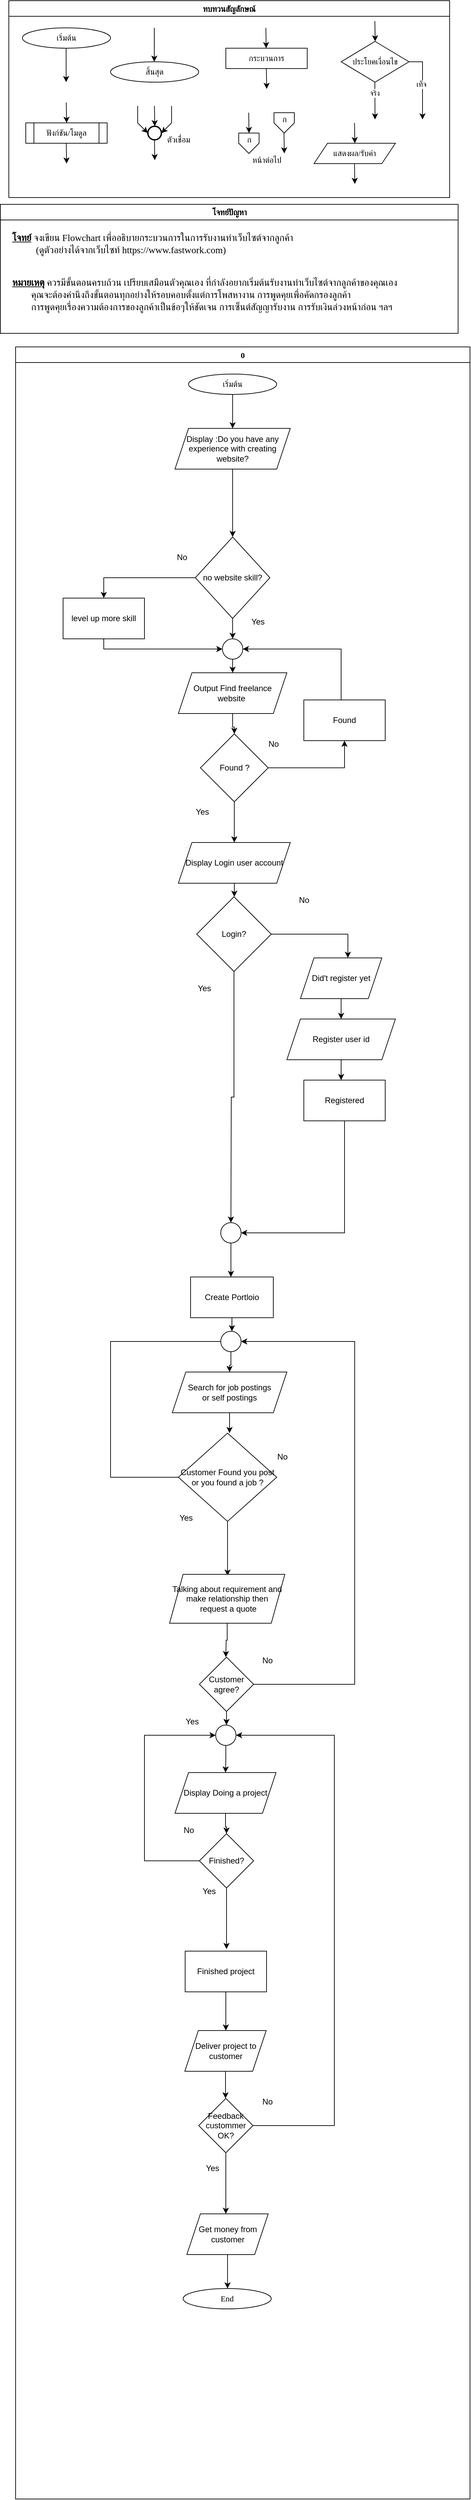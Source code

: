 <mxfile version="24.9.3">
  <diagram id="C5RBs43oDa-KdzZeNtuy" name="Page-1">
    <mxGraphModel dx="1620" dy="434" grid="1" gridSize="10" guides="1" tooltips="1" connect="1" arrows="1" fold="1" page="1" pageScale="1" pageWidth="827" pageHeight="1169" math="0" shadow="0">
      <root>
        <mxCell id="WIyWlLk6GJQsqaUBKTNV-0" />
        <mxCell id="WIyWlLk6GJQsqaUBKTNV-1" parent="WIyWlLk6GJQsqaUBKTNV-0" />
        <mxCell id="M7CGMbNuYNeq0SnUNNgH-6" value="ทบทวนสัญลักษณ์" style="swimlane;fontFamily=Sarabun;fontSource=https%3A%2F%2Ffonts.googleapis.com%2Fcss%3Ffamily%3DSarabun;" parent="WIyWlLk6GJQsqaUBKTNV-1" vertex="1">
          <mxGeometry x="-720" y="20" width="650" height="290" as="geometry" />
        </mxCell>
        <mxCell id="M7CGMbNuYNeq0SnUNNgH-2" value="&lt;font data-font-src=&quot;https://fonts.googleapis.com/css?family=Sarabun&quot; face=&quot;Sarabun&quot;&gt;เริ่มต้น&lt;/font&gt;" style="ellipse;whiteSpace=wrap;html=1;" parent="M7CGMbNuYNeq0SnUNNgH-6" vertex="1">
          <mxGeometry x="20" y="40" width="130" height="30" as="geometry" />
        </mxCell>
        <mxCell id="M7CGMbNuYNeq0SnUNNgH-5" value="" style="endArrow=classic;html=1;rounded=0;" parent="M7CGMbNuYNeq0SnUNNgH-6" edge="1">
          <mxGeometry width="50" height="50" relative="1" as="geometry">
            <mxPoint x="84.5" y="70" as="sourcePoint" />
            <mxPoint x="84.5" y="120" as="targetPoint" />
          </mxGeometry>
        </mxCell>
        <mxCell id="M7CGMbNuYNeq0SnUNNgH-3" value="&lt;font face=&quot;Sarabun&quot;&gt;สิ้นสุด&lt;/font&gt;" style="ellipse;whiteSpace=wrap;html=1;" parent="M7CGMbNuYNeq0SnUNNgH-6" vertex="1">
          <mxGeometry x="150" y="90" width="130" height="30" as="geometry" />
        </mxCell>
        <mxCell id="M7CGMbNuYNeq0SnUNNgH-4" value="" style="endArrow=classic;html=1;rounded=0;" parent="M7CGMbNuYNeq0SnUNNgH-6" edge="1">
          <mxGeometry width="50" height="50" relative="1" as="geometry">
            <mxPoint x="214.5" y="40" as="sourcePoint" />
            <mxPoint x="214.5" y="90" as="targetPoint" />
          </mxGeometry>
        </mxCell>
        <mxCell id="mvioNwK95yMqdUQ73LqQ-0" value="กระบวนการ" style="rounded=0;whiteSpace=wrap;html=1;fontFamily=Sarabun;fontSource=https%3A%2F%2Ffonts.googleapis.com%2Fcss%3Ffamily%3DSarabun;" parent="M7CGMbNuYNeq0SnUNNgH-6" vertex="1">
          <mxGeometry x="320" y="70" width="120" height="30" as="geometry" />
        </mxCell>
        <mxCell id="mvioNwK95yMqdUQ73LqQ-1" value="" style="endArrow=classic;html=1;rounded=0;" parent="M7CGMbNuYNeq0SnUNNgH-6" edge="1">
          <mxGeometry width="50" height="50" relative="1" as="geometry">
            <mxPoint x="379" y="40" as="sourcePoint" />
            <mxPoint x="379.5" y="70" as="targetPoint" />
          </mxGeometry>
        </mxCell>
        <mxCell id="mvioNwK95yMqdUQ73LqQ-2" value="" style="endArrow=classic;html=1;rounded=0;" parent="M7CGMbNuYNeq0SnUNNgH-6" edge="1">
          <mxGeometry width="50" height="50" relative="1" as="geometry">
            <mxPoint x="379.75" y="100" as="sourcePoint" />
            <mxPoint x="380.25" y="130" as="targetPoint" />
          </mxGeometry>
        </mxCell>
        <mxCell id="mvioNwK95yMqdUQ73LqQ-3" value="ประโยคเงื่อนไข" style="rhombus;whiteSpace=wrap;html=1;fontFamily=Sarabun;fontSource=https%3A%2F%2Ffonts.googleapis.com%2Fcss%3Ffamily%3DSarabun;" parent="M7CGMbNuYNeq0SnUNNgH-6" vertex="1">
          <mxGeometry x="490" y="60" width="100" height="60" as="geometry" />
        </mxCell>
        <mxCell id="mvioNwK95yMqdUQ73LqQ-4" value="" style="endArrow=classic;html=1;rounded=0;" parent="M7CGMbNuYNeq0SnUNNgH-6" edge="1">
          <mxGeometry width="50" height="50" relative="1" as="geometry">
            <mxPoint x="539.71" y="30" as="sourcePoint" />
            <mxPoint x="540.21" y="60" as="targetPoint" />
          </mxGeometry>
        </mxCell>
        <mxCell id="mvioNwK95yMqdUQ73LqQ-5" value="" style="endArrow=classic;html=1;rounded=0;" parent="M7CGMbNuYNeq0SnUNNgH-6" edge="1">
          <mxGeometry width="50" height="50" relative="1" as="geometry">
            <mxPoint x="539.71" y="120" as="sourcePoint" />
            <mxPoint x="540" y="175" as="targetPoint" />
          </mxGeometry>
        </mxCell>
        <mxCell id="mvioNwK95yMqdUQ73LqQ-7" value="จริง" style="edgeLabel;html=1;align=center;verticalAlign=middle;resizable=0;points=[];fontFamily=Sarabun;fontSource=https%3A%2F%2Ffonts.googleapis.com%2Fcss%3Ffamily%3DSarabun;" parent="mvioNwK95yMqdUQ73LqQ-5" vertex="1" connectable="0">
          <mxGeometry x="-0.414" y="-1" relative="1" as="geometry">
            <mxPoint as="offset" />
          </mxGeometry>
        </mxCell>
        <mxCell id="mvioNwK95yMqdUQ73LqQ-6" value="" style="endArrow=classic;html=1;rounded=0;exitX=1;exitY=0.5;exitDx=0;exitDy=0;" parent="M7CGMbNuYNeq0SnUNNgH-6" source="mvioNwK95yMqdUQ73LqQ-3" edge="1">
          <mxGeometry width="50" height="50" relative="1" as="geometry">
            <mxPoint x="620" y="95" as="sourcePoint" />
            <mxPoint x="610" y="175" as="targetPoint" />
            <Array as="points">
              <mxPoint x="610" y="90" />
            </Array>
          </mxGeometry>
        </mxCell>
        <mxCell id="mvioNwK95yMqdUQ73LqQ-8" value="&lt;font data-font-src=&quot;https://fonts.googleapis.com/css?family=Sarabun&quot; face=&quot;Sarabun&quot;&gt;เท็จ&lt;/font&gt;" style="edgeLabel;html=1;align=center;verticalAlign=middle;resizable=0;points=[];" parent="mvioNwK95yMqdUQ73LqQ-6" vertex="1" connectable="0">
          <mxGeometry x="-0.002" y="-2" relative="1" as="geometry">
            <mxPoint as="offset" />
          </mxGeometry>
        </mxCell>
        <mxCell id="mvioNwK95yMqdUQ73LqQ-9" value="&lt;font data-font-src=&quot;https://fonts.googleapis.com/css?family=Sarabun&quot; face=&quot;Sarabun&quot;&gt;ฟังก์ชัน/โมดูล&lt;/font&gt;" style="shape=process;whiteSpace=wrap;html=1;backgroundOutline=1;" parent="M7CGMbNuYNeq0SnUNNgH-6" vertex="1">
          <mxGeometry x="25" y="180" width="120" height="30" as="geometry" />
        </mxCell>
        <mxCell id="mvioNwK95yMqdUQ73LqQ-11" value="" style="endArrow=classic;html=1;rounded=0;" parent="M7CGMbNuYNeq0SnUNNgH-6" edge="1">
          <mxGeometry width="50" height="50" relative="1" as="geometry">
            <mxPoint x="84.71" y="150" as="sourcePoint" />
            <mxPoint x="85.21" y="180" as="targetPoint" />
          </mxGeometry>
        </mxCell>
        <mxCell id="mvioNwK95yMqdUQ73LqQ-12" value="" style="endArrow=classic;html=1;rounded=0;" parent="M7CGMbNuYNeq0SnUNNgH-6" edge="1">
          <mxGeometry width="50" height="50" relative="1" as="geometry">
            <mxPoint x="84.71" y="210" as="sourcePoint" />
            <mxPoint x="85.21" y="240" as="targetPoint" />
          </mxGeometry>
        </mxCell>
        <mxCell id="mvioNwK95yMqdUQ73LqQ-13" value="" style="strokeWidth=2;html=1;shape=mxgraph.flowchart.start_2;whiteSpace=wrap;" parent="M7CGMbNuYNeq0SnUNNgH-6" vertex="1">
          <mxGeometry x="205" y="185" width="20" height="20" as="geometry" />
        </mxCell>
        <mxCell id="mvioNwK95yMqdUQ73LqQ-16" value="" style="endArrow=classic;html=1;rounded=0;" parent="M7CGMbNuYNeq0SnUNNgH-6" edge="1">
          <mxGeometry width="50" height="50" relative="1" as="geometry">
            <mxPoint x="214.71" y="155" as="sourcePoint" />
            <mxPoint x="215.21" y="185" as="targetPoint" />
          </mxGeometry>
        </mxCell>
        <mxCell id="mvioNwK95yMqdUQ73LqQ-17" value="" style="endArrow=classic;html=1;rounded=0;entryX=0;entryY=0.5;entryDx=0;entryDy=0;entryPerimeter=0;" parent="M7CGMbNuYNeq0SnUNNgH-6" target="mvioNwK95yMqdUQ73LqQ-13" edge="1">
          <mxGeometry width="50" height="50" relative="1" as="geometry">
            <mxPoint x="190.0" y="155" as="sourcePoint" />
            <mxPoint x="190.5" y="185" as="targetPoint" />
            <Array as="points">
              <mxPoint x="190" y="180" />
            </Array>
          </mxGeometry>
        </mxCell>
        <mxCell id="mvioNwK95yMqdUQ73LqQ-18" value="" style="endArrow=classic;html=1;rounded=0;entryX=1;entryY=0.5;entryDx=0;entryDy=0;entryPerimeter=0;" parent="M7CGMbNuYNeq0SnUNNgH-6" target="mvioNwK95yMqdUQ73LqQ-13" edge="1">
          <mxGeometry width="50" height="50" relative="1" as="geometry">
            <mxPoint x="240.0" y="155" as="sourcePoint" />
            <mxPoint x="240.5" y="185" as="targetPoint" />
            <Array as="points">
              <mxPoint x="240" y="180" />
            </Array>
          </mxGeometry>
        </mxCell>
        <mxCell id="mvioNwK95yMqdUQ73LqQ-19" value="" style="endArrow=classic;html=1;rounded=0;" parent="M7CGMbNuYNeq0SnUNNgH-6" edge="1">
          <mxGeometry width="50" height="50" relative="1" as="geometry">
            <mxPoint x="214.71" y="205" as="sourcePoint" />
            <mxPoint x="215.21" y="235" as="targetPoint" />
          </mxGeometry>
        </mxCell>
        <mxCell id="mvioNwK95yMqdUQ73LqQ-20" value="&lt;font data-font-src=&quot;https://fonts.googleapis.com/css?family=Sarabun&quot; face=&quot;Sarabun&quot;&gt;ตัวเชื่อม&lt;/font&gt;" style="text;html=1;align=center;verticalAlign=middle;resizable=0;points=[];autosize=1;strokeColor=none;fillColor=none;" parent="M7CGMbNuYNeq0SnUNNgH-6" vertex="1">
          <mxGeometry x="220" y="190" width="60" height="30" as="geometry" />
        </mxCell>
        <mxCell id="mvioNwK95yMqdUQ73LqQ-25" value="" style="endArrow=classic;html=1;rounded=0;" parent="M7CGMbNuYNeq0SnUNNgH-6" edge="1">
          <mxGeometry width="50" height="50" relative="1" as="geometry">
            <mxPoint x="353.71" y="165" as="sourcePoint" />
            <mxPoint x="354.21" y="195" as="targetPoint" />
          </mxGeometry>
        </mxCell>
        <mxCell id="mvioNwK95yMqdUQ73LqQ-21" value="" style="verticalLabelPosition=bottom;verticalAlign=top;html=1;shape=offPageConnector;rounded=0;size=0.5;" parent="M7CGMbNuYNeq0SnUNNgH-6" vertex="1">
          <mxGeometry x="339" y="195" width="30" height="30" as="geometry" />
        </mxCell>
        <mxCell id="mvioNwK95yMqdUQ73LqQ-26" value="" style="endArrow=classic;html=1;rounded=0;" parent="M7CGMbNuYNeq0SnUNNgH-6" edge="1">
          <mxGeometry width="50" height="50" relative="1" as="geometry">
            <mxPoint x="405.71" y="195" as="sourcePoint" />
            <mxPoint x="406.21" y="225" as="targetPoint" />
          </mxGeometry>
        </mxCell>
        <mxCell id="mvioNwK95yMqdUQ73LqQ-27" value="" style="verticalLabelPosition=bottom;verticalAlign=top;html=1;shape=offPageConnector;rounded=0;size=0.5;" parent="M7CGMbNuYNeq0SnUNNgH-6" vertex="1">
          <mxGeometry x="391" y="165" width="30" height="30" as="geometry" />
        </mxCell>
        <mxCell id="mvioNwK95yMqdUQ73LqQ-28" value="หน้าต่อไป" style="text;html=1;align=center;verticalAlign=middle;resizable=0;points=[];autosize=1;strokeColor=none;fillColor=none;fontFamily=Sarabun;fontSource=https%3A%2F%2Ffonts.googleapis.com%2Fcss%3Ffamily%3DSarabun;" parent="M7CGMbNuYNeq0SnUNNgH-6" vertex="1">
          <mxGeometry x="345" y="220" width="70" height="30" as="geometry" />
        </mxCell>
        <mxCell id="mvioNwK95yMqdUQ73LqQ-29" value="ก" style="text;html=1;align=center;verticalAlign=middle;resizable=0;points=[];autosize=1;strokeColor=none;fillColor=none;fontFamily=Sarabun;fontSource=https%3A%2F%2Ffonts.googleapis.com%2Fcss%3Ffamily%3DSarabun;" parent="M7CGMbNuYNeq0SnUNNgH-6" vertex="1">
          <mxGeometry x="339" y="190" width="30" height="30" as="geometry" />
        </mxCell>
        <mxCell id="mvioNwK95yMqdUQ73LqQ-30" value="ก" style="text;html=1;align=center;verticalAlign=middle;resizable=0;points=[];autosize=1;strokeColor=none;fillColor=none;fontFamily=Sarabun;fontSource=https%3A%2F%2Ffonts.googleapis.com%2Fcss%3Ffamily%3DSarabun;" parent="M7CGMbNuYNeq0SnUNNgH-6" vertex="1">
          <mxGeometry x="391" y="160" width="30" height="30" as="geometry" />
        </mxCell>
        <mxCell id="mvioNwK95yMqdUQ73LqQ-32" value="แสดงผล/รับค่า" style="shape=parallelogram;perimeter=parallelogramPerimeter;whiteSpace=wrap;html=1;fixedSize=1;fontFamily=Sarabun;fontSource=https%3A%2F%2Ffonts.googleapis.com%2Fcss%3Ffamily%3DSarabun;" parent="M7CGMbNuYNeq0SnUNNgH-6" vertex="1">
          <mxGeometry x="450" y="210" width="120" height="30" as="geometry" />
        </mxCell>
        <mxCell id="mvioNwK95yMqdUQ73LqQ-33" value="" style="endArrow=classic;html=1;rounded=0;" parent="M7CGMbNuYNeq0SnUNNgH-6" edge="1">
          <mxGeometry width="50" height="50" relative="1" as="geometry">
            <mxPoint x="509.71" y="180" as="sourcePoint" />
            <mxPoint x="510.21" y="210" as="targetPoint" />
          </mxGeometry>
        </mxCell>
        <mxCell id="mvioNwK95yMqdUQ73LqQ-34" value="" style="endArrow=classic;html=1;rounded=0;" parent="M7CGMbNuYNeq0SnUNNgH-6" edge="1">
          <mxGeometry width="50" height="50" relative="1" as="geometry">
            <mxPoint x="509.71" y="240" as="sourcePoint" />
            <mxPoint x="510.21" y="270" as="targetPoint" />
          </mxGeometry>
        </mxCell>
        <mxCell id="mvioNwK95yMqdUQ73LqQ-36" value="0" style="swimlane;fontFamily=Sarabun;fontSource=https%3A%2F%2Ffonts.googleapis.com%2Fcss%3Ffamily%3DSarabun;" parent="WIyWlLk6GJQsqaUBKTNV-1" vertex="1">
          <mxGeometry x="-710" y="530" width="670" height="3170" as="geometry" />
        </mxCell>
        <mxCell id="Cskvv05UKJXytNvQBSDF-0" style="edgeStyle=orthogonalEdgeStyle;rounded=0;orthogonalLoop=1;jettySize=auto;html=1;" edge="1" parent="mvioNwK95yMqdUQ73LqQ-36" source="mvioNwK95yMqdUQ73LqQ-35">
          <mxGeometry relative="1" as="geometry">
            <mxPoint x="320" y="120" as="targetPoint" />
          </mxGeometry>
        </mxCell>
        <mxCell id="mvioNwK95yMqdUQ73LqQ-35" value="&lt;font data-font-src=&quot;https://fonts.googleapis.com/css?family=Sarabun&quot; face=&quot;Sarabun&quot;&gt;เริ่มต้น&lt;/font&gt;" style="ellipse;whiteSpace=wrap;html=1;" parent="mvioNwK95yMqdUQ73LqQ-36" vertex="1">
          <mxGeometry x="255" y="40" width="130" height="30" as="geometry" />
        </mxCell>
        <mxCell id="Cskvv05UKJXytNvQBSDF-122" style="edgeStyle=orthogonalEdgeStyle;rounded=0;orthogonalLoop=1;jettySize=auto;html=1;entryX=0.5;entryY=0;entryDx=0;entryDy=0;" edge="1" parent="mvioNwK95yMqdUQ73LqQ-36" source="Cskvv05UKJXytNvQBSDF-1" target="Cskvv05UKJXytNvQBSDF-4">
          <mxGeometry relative="1" as="geometry" />
        </mxCell>
        <mxCell id="Cskvv05UKJXytNvQBSDF-1" value="&lt;font&gt;Display :Do you have any experience with creating website?&lt;/font&gt;" style="shape=parallelogram;perimeter=parallelogramPerimeter;whiteSpace=wrap;html=1;fixedSize=1;" vertex="1" parent="mvioNwK95yMqdUQ73LqQ-36">
          <mxGeometry x="235" y="120" width="170" height="60" as="geometry" />
        </mxCell>
        <mxCell id="Cskvv05UKJXytNvQBSDF-13" style="edgeStyle=orthogonalEdgeStyle;rounded=0;orthogonalLoop=1;jettySize=auto;html=1;entryX=0.5;entryY=0;entryDx=0;entryDy=0;" edge="1" parent="mvioNwK95yMqdUQ73LqQ-36" source="Cskvv05UKJXytNvQBSDF-4" target="Cskvv05UKJXytNvQBSDF-12">
          <mxGeometry relative="1" as="geometry" />
        </mxCell>
        <mxCell id="Cskvv05UKJXytNvQBSDF-120" style="edgeStyle=orthogonalEdgeStyle;rounded=0;orthogonalLoop=1;jettySize=auto;html=1;entryX=0.5;entryY=0;entryDx=0;entryDy=0;" edge="1" parent="mvioNwK95yMqdUQ73LqQ-36" source="Cskvv05UKJXytNvQBSDF-4" target="Cskvv05UKJXytNvQBSDF-44">
          <mxGeometry relative="1" as="geometry" />
        </mxCell>
        <mxCell id="Cskvv05UKJXytNvQBSDF-4" value="no website skill?" style="rhombus;whiteSpace=wrap;html=1;" vertex="1" parent="mvioNwK95yMqdUQ73LqQ-36">
          <mxGeometry x="265" y="280" width="110" height="120" as="geometry" />
        </mxCell>
        <mxCell id="Cskvv05UKJXytNvQBSDF-8" value="Yes" style="text;html=1;align=center;verticalAlign=middle;resizable=0;points=[];autosize=1;strokeColor=none;fillColor=none;" vertex="1" parent="mvioNwK95yMqdUQ73LqQ-36">
          <mxGeometry x="337" y="390" width="40" height="30" as="geometry" />
        </mxCell>
        <mxCell id="Cskvv05UKJXytNvQBSDF-20" style="edgeStyle=orthogonalEdgeStyle;rounded=0;orthogonalLoop=1;jettySize=auto;html=1;entryX=0.5;entryY=0;entryDx=0;entryDy=0;" edge="1" parent="mvioNwK95yMqdUQ73LqQ-36" source="Cskvv05UKJXytNvQBSDF-10" target="Cskvv05UKJXytNvQBSDF-11">
          <mxGeometry relative="1" as="geometry" />
        </mxCell>
        <mxCell id="Cskvv05UKJXytNvQBSDF-10" value="Output Find freelance website&amp;nbsp;" style="shape=parallelogram;perimeter=parallelogramPerimeter;whiteSpace=wrap;html=1;fixedSize=1;" vertex="1" parent="mvioNwK95yMqdUQ73LqQ-36">
          <mxGeometry x="240" y="480" width="160" height="60" as="geometry" />
        </mxCell>
        <mxCell id="Cskvv05UKJXytNvQBSDF-118" style="edgeStyle=orthogonalEdgeStyle;rounded=0;orthogonalLoop=1;jettySize=auto;html=1;entryX=0.5;entryY=0;entryDx=0;entryDy=0;" edge="1" parent="mvioNwK95yMqdUQ73LqQ-36" source="Cskvv05UKJXytNvQBSDF-11" target="Cskvv05UKJXytNvQBSDF-22">
          <mxGeometry relative="1" as="geometry" />
        </mxCell>
        <mxCell id="Cskvv05UKJXytNvQBSDF-126" style="edgeStyle=orthogonalEdgeStyle;rounded=0;orthogonalLoop=1;jettySize=auto;html=1;entryX=0.5;entryY=1;entryDx=0;entryDy=0;" edge="1" parent="mvioNwK95yMqdUQ73LqQ-36" source="Cskvv05UKJXytNvQBSDF-11" target="Cskvv05UKJXytNvQBSDF-124">
          <mxGeometry relative="1" as="geometry" />
        </mxCell>
        <mxCell id="Cskvv05UKJXytNvQBSDF-11" value="Found ?" style="rhombus;whiteSpace=wrap;html=1;" vertex="1" parent="mvioNwK95yMqdUQ73LqQ-36">
          <mxGeometry x="272.5" y="570" width="100" height="100" as="geometry" />
        </mxCell>
        <mxCell id="Cskvv05UKJXytNvQBSDF-14" style="edgeStyle=orthogonalEdgeStyle;rounded=0;orthogonalLoop=1;jettySize=auto;html=1;entryX=0.5;entryY=0;entryDx=0;entryDy=0;" edge="1" parent="mvioNwK95yMqdUQ73LqQ-36" source="Cskvv05UKJXytNvQBSDF-12" target="Cskvv05UKJXytNvQBSDF-10">
          <mxGeometry relative="1" as="geometry" />
        </mxCell>
        <mxCell id="Cskvv05UKJXytNvQBSDF-12" value="" style="ellipse;whiteSpace=wrap;html=1;aspect=fixed;" vertex="1" parent="mvioNwK95yMqdUQ73LqQ-36">
          <mxGeometry x="305" y="430" width="30" height="30" as="geometry" />
        </mxCell>
        <mxCell id="Cskvv05UKJXytNvQBSDF-17" value="No" style="text;html=1;align=center;verticalAlign=middle;resizable=0;points=[];autosize=1;strokeColor=none;fillColor=none;" vertex="1" parent="mvioNwK95yMqdUQ73LqQ-36">
          <mxGeometry x="360" y="570" width="40" height="30" as="geometry" />
        </mxCell>
        <mxCell id="Cskvv05UKJXytNvQBSDF-19" value="Yes" style="text;html=1;align=center;verticalAlign=middle;resizable=0;points=[];autosize=1;strokeColor=none;fillColor=none;" vertex="1" parent="mvioNwK95yMqdUQ73LqQ-36">
          <mxGeometry x="255" y="670" width="40" height="30" as="geometry" />
        </mxCell>
        <mxCell id="Cskvv05UKJXytNvQBSDF-116" value="" style="edgeStyle=orthogonalEdgeStyle;rounded=0;orthogonalLoop=1;jettySize=auto;html=1;" edge="1" parent="mvioNwK95yMqdUQ73LqQ-36" source="Cskvv05UKJXytNvQBSDF-22" target="Cskvv05UKJXytNvQBSDF-23">
          <mxGeometry relative="1" as="geometry" />
        </mxCell>
        <mxCell id="Cskvv05UKJXytNvQBSDF-22" value="Display Login user account" style="shape=parallelogram;perimeter=parallelogramPerimeter;whiteSpace=wrap;html=1;fixedSize=1;" vertex="1" parent="mvioNwK95yMqdUQ73LqQ-36">
          <mxGeometry x="240" y="730" width="165" height="60" as="geometry" />
        </mxCell>
        <mxCell id="Cskvv05UKJXytNvQBSDF-37" style="edgeStyle=orthogonalEdgeStyle;rounded=0;orthogonalLoop=1;jettySize=auto;html=1;" edge="1" parent="mvioNwK95yMqdUQ73LqQ-36" source="Cskvv05UKJXytNvQBSDF-23">
          <mxGeometry relative="1" as="geometry">
            <mxPoint x="317.5" y="1290" as="targetPoint" />
          </mxGeometry>
        </mxCell>
        <mxCell id="Cskvv05UKJXytNvQBSDF-23" value="Login?" style="rhombus;whiteSpace=wrap;html=1;" vertex="1" parent="mvioNwK95yMqdUQ73LqQ-36">
          <mxGeometry x="267" y="810" width="110" height="110" as="geometry" />
        </mxCell>
        <mxCell id="Cskvv05UKJXytNvQBSDF-31" style="edgeStyle=orthogonalEdgeStyle;rounded=0;orthogonalLoop=1;jettySize=auto;html=1;" edge="1" parent="mvioNwK95yMqdUQ73LqQ-36" source="Cskvv05UKJXytNvQBSDF-25">
          <mxGeometry relative="1" as="geometry">
            <mxPoint x="480" y="990.0" as="targetPoint" />
          </mxGeometry>
        </mxCell>
        <mxCell id="Cskvv05UKJXytNvQBSDF-25" value="Did&#39;t register yet" style="shape=parallelogram;perimeter=parallelogramPerimeter;whiteSpace=wrap;html=1;fixedSize=1;" vertex="1" parent="mvioNwK95yMqdUQ73LqQ-36">
          <mxGeometry x="420" y="900" width="120" height="60" as="geometry" />
        </mxCell>
        <mxCell id="Cskvv05UKJXytNvQBSDF-26" style="edgeStyle=orthogonalEdgeStyle;rounded=0;orthogonalLoop=1;jettySize=auto;html=1;entryX=0.583;entryY=0;entryDx=0;entryDy=0;entryPerimeter=0;" edge="1" parent="mvioNwK95yMqdUQ73LqQ-36" source="Cskvv05UKJXytNvQBSDF-23" target="Cskvv05UKJXytNvQBSDF-25">
          <mxGeometry relative="1" as="geometry" />
        </mxCell>
        <mxCell id="Cskvv05UKJXytNvQBSDF-29" value="Yes" style="text;html=1;align=center;verticalAlign=middle;resizable=0;points=[];autosize=1;strokeColor=none;fillColor=none;" vertex="1" parent="mvioNwK95yMqdUQ73LqQ-36">
          <mxGeometry x="258" y="930" width="40" height="30" as="geometry" />
        </mxCell>
        <mxCell id="Cskvv05UKJXytNvQBSDF-30" value="No" style="text;html=1;align=center;verticalAlign=middle;resizable=0;points=[];autosize=1;strokeColor=none;fillColor=none;" vertex="1" parent="mvioNwK95yMqdUQ73LqQ-36">
          <mxGeometry x="405" y="800" width="40" height="30" as="geometry" />
        </mxCell>
        <mxCell id="Cskvv05UKJXytNvQBSDF-34" style="edgeStyle=orthogonalEdgeStyle;rounded=0;orthogonalLoop=1;jettySize=auto;html=1;" edge="1" parent="mvioNwK95yMqdUQ73LqQ-36" source="Cskvv05UKJXytNvQBSDF-32">
          <mxGeometry relative="1" as="geometry">
            <mxPoint x="480" y="1080.0" as="targetPoint" />
          </mxGeometry>
        </mxCell>
        <mxCell id="Cskvv05UKJXytNvQBSDF-32" value="Register user id" style="shape=parallelogram;perimeter=parallelogramPerimeter;whiteSpace=wrap;html=1;fixedSize=1;" vertex="1" parent="mvioNwK95yMqdUQ73LqQ-36">
          <mxGeometry x="400" y="990" width="160" height="60" as="geometry" />
        </mxCell>
        <mxCell id="Cskvv05UKJXytNvQBSDF-40" style="edgeStyle=orthogonalEdgeStyle;rounded=0;orthogonalLoop=1;jettySize=auto;html=1;entryX=1;entryY=0.5;entryDx=0;entryDy=0;" edge="1" parent="mvioNwK95yMqdUQ73LqQ-36" source="Cskvv05UKJXytNvQBSDF-35" target="Cskvv05UKJXytNvQBSDF-39">
          <mxGeometry relative="1" as="geometry">
            <Array as="points">
              <mxPoint x="485" y="1305" />
            </Array>
          </mxGeometry>
        </mxCell>
        <mxCell id="Cskvv05UKJXytNvQBSDF-35" value="Registered" style="rounded=0;whiteSpace=wrap;html=1;" vertex="1" parent="mvioNwK95yMqdUQ73LqQ-36">
          <mxGeometry x="425" y="1080" width="120" height="60" as="geometry" />
        </mxCell>
        <mxCell id="Cskvv05UKJXytNvQBSDF-42" style="edgeStyle=orthogonalEdgeStyle;rounded=0;orthogonalLoop=1;jettySize=auto;html=1;" edge="1" parent="mvioNwK95yMqdUQ73LqQ-36" source="Cskvv05UKJXytNvQBSDF-39">
          <mxGeometry relative="1" as="geometry">
            <mxPoint x="317.5" y="1370" as="targetPoint" />
          </mxGeometry>
        </mxCell>
        <mxCell id="Cskvv05UKJXytNvQBSDF-39" value="" style="ellipse;whiteSpace=wrap;html=1;aspect=fixed;" vertex="1" parent="mvioNwK95yMqdUQ73LqQ-36">
          <mxGeometry x="302.5" y="1290" width="30" height="30" as="geometry" />
        </mxCell>
        <mxCell id="Cskvv05UKJXytNvQBSDF-123" style="edgeStyle=orthogonalEdgeStyle;rounded=0;orthogonalLoop=1;jettySize=auto;html=1;entryX=0;entryY=0.5;entryDx=0;entryDy=0;" edge="1" parent="mvioNwK95yMqdUQ73LqQ-36" source="Cskvv05UKJXytNvQBSDF-44" target="Cskvv05UKJXytNvQBSDF-12">
          <mxGeometry relative="1" as="geometry">
            <Array as="points">
              <mxPoint x="130" y="445" />
            </Array>
          </mxGeometry>
        </mxCell>
        <mxCell id="Cskvv05UKJXytNvQBSDF-44" value="level up more skill" style="rounded=0;whiteSpace=wrap;html=1;" vertex="1" parent="mvioNwK95yMqdUQ73LqQ-36">
          <mxGeometry x="70" y="370" width="120" height="60" as="geometry" />
        </mxCell>
        <mxCell id="Cskvv05UKJXytNvQBSDF-60" style="edgeStyle=orthogonalEdgeStyle;rounded=0;orthogonalLoop=1;jettySize=auto;html=1;" edge="1" parent="mvioNwK95yMqdUQ73LqQ-36" source="Cskvv05UKJXytNvQBSDF-54">
          <mxGeometry relative="1" as="geometry">
            <mxPoint x="319" y="1450" as="targetPoint" />
          </mxGeometry>
        </mxCell>
        <mxCell id="Cskvv05UKJXytNvQBSDF-54" value="Create Portloio" style="rounded=0;whiteSpace=wrap;html=1;" vertex="1" parent="mvioNwK95yMqdUQ73LqQ-36">
          <mxGeometry x="258" y="1370" width="122" height="60" as="geometry" />
        </mxCell>
        <mxCell id="Cskvv05UKJXytNvQBSDF-58" style="edgeStyle=orthogonalEdgeStyle;rounded=0;orthogonalLoop=1;jettySize=auto;html=1;" edge="1" parent="mvioNwK95yMqdUQ73LqQ-36" source="Cskvv05UKJXytNvQBSDF-56">
          <mxGeometry relative="1" as="geometry">
            <mxPoint x="315.5" y="1600" as="targetPoint" />
          </mxGeometry>
        </mxCell>
        <mxCell id="Cskvv05UKJXytNvQBSDF-56" value="Search for job postings&lt;div&gt;or self postings&lt;/div&gt;" style="shape=parallelogram;perimeter=parallelogramPerimeter;whiteSpace=wrap;html=1;fixedSize=1;" vertex="1" parent="mvioNwK95yMqdUQ73LqQ-36">
          <mxGeometry x="231" y="1510" width="169" height="60" as="geometry" />
        </mxCell>
        <mxCell id="Cskvv05UKJXytNvQBSDF-62" style="edgeStyle=orthogonalEdgeStyle;rounded=0;orthogonalLoop=1;jettySize=auto;html=1;entryX=1;entryY=0.5;entryDx=0;entryDy=0;" edge="1" parent="mvioNwK95yMqdUQ73LqQ-36" source="Cskvv05UKJXytNvQBSDF-57" target="Cskvv05UKJXytNvQBSDF-59">
          <mxGeometry relative="1" as="geometry">
            <Array as="points">
              <mxPoint x="140" y="1665" />
              <mxPoint x="140" y="1465" />
            </Array>
          </mxGeometry>
        </mxCell>
        <mxCell id="Cskvv05UKJXytNvQBSDF-66" style="edgeStyle=orthogonalEdgeStyle;rounded=0;orthogonalLoop=1;jettySize=auto;html=1;" edge="1" parent="mvioNwK95yMqdUQ73LqQ-36" source="Cskvv05UKJXytNvQBSDF-57">
          <mxGeometry relative="1" as="geometry">
            <mxPoint x="312.5" y="1810" as="targetPoint" />
          </mxGeometry>
        </mxCell>
        <mxCell id="Cskvv05UKJXytNvQBSDF-57" value="Customer Found you post&lt;div&gt;or you found a job ?&lt;/div&gt;" style="rhombus;whiteSpace=wrap;html=1;" vertex="1" parent="mvioNwK95yMqdUQ73LqQ-36">
          <mxGeometry x="240" y="1600" width="145" height="130" as="geometry" />
        </mxCell>
        <mxCell id="Cskvv05UKJXytNvQBSDF-61" style="edgeStyle=orthogonalEdgeStyle;rounded=0;orthogonalLoop=1;jettySize=auto;html=1;entryX=0.5;entryY=0;entryDx=0;entryDy=0;" edge="1" parent="mvioNwK95yMqdUQ73LqQ-36" source="Cskvv05UKJXytNvQBSDF-59" target="Cskvv05UKJXytNvQBSDF-56">
          <mxGeometry relative="1" as="geometry" />
        </mxCell>
        <mxCell id="Cskvv05UKJXytNvQBSDF-59" value="" style="ellipse;whiteSpace=wrap;html=1;aspect=fixed;" vertex="1" parent="mvioNwK95yMqdUQ73LqQ-36">
          <mxGeometry x="302.5" y="1450" width="30" height="30" as="geometry" />
        </mxCell>
        <mxCell id="Cskvv05UKJXytNvQBSDF-63" value="No" style="text;html=1;align=center;verticalAlign=middle;resizable=0;points=[];autosize=1;strokeColor=none;fillColor=none;" vertex="1" parent="mvioNwK95yMqdUQ73LqQ-36">
          <mxGeometry x="372.5" y="1620" width="40" height="30" as="geometry" />
        </mxCell>
        <mxCell id="Cskvv05UKJXytNvQBSDF-65" value="Yes" style="text;html=1;align=center;verticalAlign=middle;resizable=0;points=[];autosize=1;strokeColor=none;fillColor=none;" vertex="1" parent="mvioNwK95yMqdUQ73LqQ-36">
          <mxGeometry x="231" y="1710" width="40" height="30" as="geometry" />
        </mxCell>
        <mxCell id="Cskvv05UKJXytNvQBSDF-71" style="edgeStyle=orthogonalEdgeStyle;rounded=0;orthogonalLoop=1;jettySize=auto;html=1;" edge="1" parent="mvioNwK95yMqdUQ73LqQ-36" source="Cskvv05UKJXytNvQBSDF-67">
          <mxGeometry relative="1" as="geometry">
            <mxPoint x="310" y="1930" as="targetPoint" />
          </mxGeometry>
        </mxCell>
        <mxCell id="Cskvv05UKJXytNvQBSDF-67" value="&lt;div&gt;Talking about requirement and make relationship then&lt;/div&gt;&amp;nbsp;request a quote" style="shape=parallelogram;perimeter=parallelogramPerimeter;whiteSpace=wrap;html=1;fixedSize=1;" vertex="1" parent="mvioNwK95yMqdUQ73LqQ-36">
          <mxGeometry x="227" y="1808" width="170" height="72" as="geometry" />
        </mxCell>
        <mxCell id="Cskvv05UKJXytNvQBSDF-78" style="edgeStyle=orthogonalEdgeStyle;rounded=0;orthogonalLoop=1;jettySize=auto;html=1;entryX=1;entryY=0.5;entryDx=0;entryDy=0;" edge="1" parent="mvioNwK95yMqdUQ73LqQ-36" source="Cskvv05UKJXytNvQBSDF-70" target="Cskvv05UKJXytNvQBSDF-59">
          <mxGeometry relative="1" as="geometry">
            <Array as="points">
              <mxPoint x="500" y="1970" />
              <mxPoint x="500" y="1465" />
            </Array>
          </mxGeometry>
        </mxCell>
        <mxCell id="Cskvv05UKJXytNvQBSDF-93" style="edgeStyle=orthogonalEdgeStyle;rounded=0;orthogonalLoop=1;jettySize=auto;html=1;" edge="1" parent="mvioNwK95yMqdUQ73LqQ-36" source="Cskvv05UKJXytNvQBSDF-70">
          <mxGeometry relative="1" as="geometry">
            <mxPoint x="311" y="2030" as="targetPoint" />
          </mxGeometry>
        </mxCell>
        <mxCell id="Cskvv05UKJXytNvQBSDF-70" value="Customer agree?" style="rhombus;whiteSpace=wrap;html=1;" vertex="1" parent="mvioNwK95yMqdUQ73LqQ-36">
          <mxGeometry x="271" y="1930" width="80" height="80" as="geometry" />
        </mxCell>
        <mxCell id="Cskvv05UKJXytNvQBSDF-73" value="Yes" style="text;html=1;align=center;verticalAlign=middle;resizable=0;points=[];autosize=1;strokeColor=none;fillColor=none;" vertex="1" parent="mvioNwK95yMqdUQ73LqQ-36">
          <mxGeometry x="240" y="2010" width="40" height="30" as="geometry" />
        </mxCell>
        <mxCell id="Cskvv05UKJXytNvQBSDF-74" value="No" style="text;html=1;align=center;verticalAlign=middle;resizable=0;points=[];autosize=1;strokeColor=none;fillColor=none;" vertex="1" parent="mvioNwK95yMqdUQ73LqQ-36">
          <mxGeometry x="351" y="1920" width="40" height="30" as="geometry" />
        </mxCell>
        <mxCell id="Cskvv05UKJXytNvQBSDF-81" style="edgeStyle=orthogonalEdgeStyle;rounded=0;orthogonalLoop=1;jettySize=auto;html=1;entryX=0.5;entryY=0;entryDx=0;entryDy=0;" edge="1" parent="mvioNwK95yMqdUQ73LqQ-36" source="Cskvv05UKJXytNvQBSDF-79" target="Cskvv05UKJXytNvQBSDF-80">
          <mxGeometry relative="1" as="geometry" />
        </mxCell>
        <mxCell id="Cskvv05UKJXytNvQBSDF-79" value="Display Doing a project" style="shape=parallelogram;perimeter=parallelogramPerimeter;whiteSpace=wrap;html=1;fixedSize=1;" vertex="1" parent="mvioNwK95yMqdUQ73LqQ-36">
          <mxGeometry x="235" y="2100" width="149" height="60" as="geometry" />
        </mxCell>
        <mxCell id="Cskvv05UKJXytNvQBSDF-82" style="edgeStyle=orthogonalEdgeStyle;rounded=0;orthogonalLoop=1;jettySize=auto;html=1;" edge="1" parent="mvioNwK95yMqdUQ73LqQ-36" source="Cskvv05UKJXytNvQBSDF-80">
          <mxGeometry relative="1" as="geometry">
            <mxPoint x="311" y="2360" as="targetPoint" />
          </mxGeometry>
        </mxCell>
        <mxCell id="Cskvv05UKJXytNvQBSDF-127" style="edgeStyle=orthogonalEdgeStyle;rounded=0;orthogonalLoop=1;jettySize=auto;html=1;entryX=0;entryY=0.5;entryDx=0;entryDy=0;" edge="1" parent="mvioNwK95yMqdUQ73LqQ-36" source="Cskvv05UKJXytNvQBSDF-80" target="Cskvv05UKJXytNvQBSDF-91">
          <mxGeometry relative="1" as="geometry">
            <Array as="points">
              <mxPoint x="190" y="2230" />
              <mxPoint x="190" y="2045" />
            </Array>
          </mxGeometry>
        </mxCell>
        <mxCell id="Cskvv05UKJXytNvQBSDF-80" value="Finished?" style="rhombus;whiteSpace=wrap;html=1;" vertex="1" parent="mvioNwK95yMqdUQ73LqQ-36">
          <mxGeometry x="271" y="2190" width="80" height="80" as="geometry" />
        </mxCell>
        <mxCell id="Cskvv05UKJXytNvQBSDF-84" style="edgeStyle=orthogonalEdgeStyle;rounded=0;orthogonalLoop=1;jettySize=auto;html=1;" edge="1" parent="mvioNwK95yMqdUQ73LqQ-36">
          <mxGeometry relative="1" as="geometry">
            <mxPoint x="310" y="2480" as="targetPoint" />
            <mxPoint x="310" y="2423" as="sourcePoint" />
          </mxGeometry>
        </mxCell>
        <mxCell id="Cskvv05UKJXytNvQBSDF-88" style="edgeStyle=orthogonalEdgeStyle;rounded=0;orthogonalLoop=1;jettySize=auto;html=1;" edge="1" parent="mvioNwK95yMqdUQ73LqQ-36" source="Cskvv05UKJXytNvQBSDF-85">
          <mxGeometry relative="1" as="geometry">
            <mxPoint x="309.5" y="2580.0" as="targetPoint" />
          </mxGeometry>
        </mxCell>
        <mxCell id="Cskvv05UKJXytNvQBSDF-85" value="Deliver project to customer" style="shape=parallelogram;perimeter=parallelogramPerimeter;whiteSpace=wrap;html=1;fixedSize=1;" vertex="1" parent="mvioNwK95yMqdUQ73LqQ-36">
          <mxGeometry x="249.5" y="2480" width="120" height="60" as="geometry" />
        </mxCell>
        <mxCell id="Cskvv05UKJXytNvQBSDF-86" value="Finished project" style="rounded=0;whiteSpace=wrap;html=1;" vertex="1" parent="mvioNwK95yMqdUQ73LqQ-36">
          <mxGeometry x="250" y="2363" width="120" height="60" as="geometry" />
        </mxCell>
        <mxCell id="Cskvv05UKJXytNvQBSDF-103" style="edgeStyle=orthogonalEdgeStyle;rounded=0;orthogonalLoop=1;jettySize=auto;html=1;" edge="1" parent="mvioNwK95yMqdUQ73LqQ-36" source="Cskvv05UKJXytNvQBSDF-87">
          <mxGeometry relative="1" as="geometry">
            <mxPoint x="310" y="2750" as="targetPoint" />
          </mxGeometry>
        </mxCell>
        <mxCell id="Cskvv05UKJXytNvQBSDF-106" style="edgeStyle=orthogonalEdgeStyle;rounded=0;orthogonalLoop=1;jettySize=auto;html=1;entryX=1;entryY=0.5;entryDx=0;entryDy=0;" edge="1" parent="mvioNwK95yMqdUQ73LqQ-36" source="Cskvv05UKJXytNvQBSDF-87" target="Cskvv05UKJXytNvQBSDF-91">
          <mxGeometry relative="1" as="geometry">
            <Array as="points">
              <mxPoint x="470" y="2620" />
              <mxPoint x="470" y="2045" />
            </Array>
          </mxGeometry>
        </mxCell>
        <mxCell id="Cskvv05UKJXytNvQBSDF-87" value="Feedback custommer&lt;div&gt;OK?&lt;/div&gt;" style="rhombus;whiteSpace=wrap;html=1;" vertex="1" parent="mvioNwK95yMqdUQ73LqQ-36">
          <mxGeometry x="270" y="2580" width="80" height="80" as="geometry" />
        </mxCell>
        <mxCell id="Cskvv05UKJXytNvQBSDF-94" value="" style="edgeStyle=orthogonalEdgeStyle;rounded=0;orthogonalLoop=1;jettySize=auto;html=1;" edge="1" parent="mvioNwK95yMqdUQ73LqQ-36" source="Cskvv05UKJXytNvQBSDF-91" target="Cskvv05UKJXytNvQBSDF-79">
          <mxGeometry relative="1" as="geometry" />
        </mxCell>
        <mxCell id="Cskvv05UKJXytNvQBSDF-91" value="" style="ellipse;whiteSpace=wrap;html=1;aspect=fixed;" vertex="1" parent="mvioNwK95yMqdUQ73LqQ-36">
          <mxGeometry x="295" y="2030" width="30" height="30" as="geometry" />
        </mxCell>
        <mxCell id="Cskvv05UKJXytNvQBSDF-102" value="&lt;font data-font-src=&quot;https://fonts.googleapis.com/css?family=Sarabun&quot; face=&quot;Sarabun&quot;&gt;End&lt;/font&gt;" style="ellipse;whiteSpace=wrap;html=1;" vertex="1" parent="mvioNwK95yMqdUQ73LqQ-36">
          <mxGeometry x="247" y="2860" width="130" height="30" as="geometry" />
        </mxCell>
        <mxCell id="Cskvv05UKJXytNvQBSDF-109" style="edgeStyle=orthogonalEdgeStyle;rounded=0;orthogonalLoop=1;jettySize=auto;html=1;" edge="1" parent="mvioNwK95yMqdUQ73LqQ-36" source="Cskvv05UKJXytNvQBSDF-104">
          <mxGeometry relative="1" as="geometry">
            <mxPoint x="312.5" y="2860" as="targetPoint" />
          </mxGeometry>
        </mxCell>
        <mxCell id="Cskvv05UKJXytNvQBSDF-104" value="Get money from customer" style="shape=parallelogram;perimeter=parallelogramPerimeter;whiteSpace=wrap;html=1;fixedSize=1;" vertex="1" parent="mvioNwK95yMqdUQ73LqQ-36">
          <mxGeometry x="252.5" y="2750" width="120" height="60" as="geometry" />
        </mxCell>
        <mxCell id="Cskvv05UKJXytNvQBSDF-108" value="No" style="text;html=1;align=center;verticalAlign=middle;resizable=0;points=[];autosize=1;strokeColor=none;fillColor=none;" vertex="1" parent="mvioNwK95yMqdUQ73LqQ-36">
          <mxGeometry x="351" y="2570" width="40" height="30" as="geometry" />
        </mxCell>
        <mxCell id="Cskvv05UKJXytNvQBSDF-9" value="No" style="text;html=1;align=center;verticalAlign=middle;resizable=0;points=[];autosize=1;strokeColor=none;fillColor=none;" vertex="1" parent="mvioNwK95yMqdUQ73LqQ-36">
          <mxGeometry x="225" y="295" width="40" height="30" as="geometry" />
        </mxCell>
        <mxCell id="Cskvv05UKJXytNvQBSDF-125" style="edgeStyle=orthogonalEdgeStyle;rounded=0;orthogonalLoop=1;jettySize=auto;html=1;entryX=1;entryY=0.5;entryDx=0;entryDy=0;" edge="1" parent="mvioNwK95yMqdUQ73LqQ-36" source="Cskvv05UKJXytNvQBSDF-124" target="Cskvv05UKJXytNvQBSDF-12">
          <mxGeometry relative="1" as="geometry">
            <Array as="points">
              <mxPoint x="480" y="445" />
            </Array>
          </mxGeometry>
        </mxCell>
        <mxCell id="Cskvv05UKJXytNvQBSDF-124" value="Found" style="rounded=0;whiteSpace=wrap;html=1;" vertex="1" parent="mvioNwK95yMqdUQ73LqQ-36">
          <mxGeometry x="425" y="520" width="120" height="60" as="geometry" />
        </mxCell>
        <mxCell id="Cskvv05UKJXytNvQBSDF-128" value="Yes" style="text;html=1;align=center;verticalAlign=middle;resizable=0;points=[];autosize=1;strokeColor=none;fillColor=none;" vertex="1" parent="mvioNwK95yMqdUQ73LqQ-36">
          <mxGeometry x="265" y="2260" width="40" height="30" as="geometry" />
        </mxCell>
        <mxCell id="Cskvv05UKJXytNvQBSDF-129" value="No" style="text;html=1;align=center;verticalAlign=middle;resizable=0;points=[];autosize=1;strokeColor=none;fillColor=none;" vertex="1" parent="mvioNwK95yMqdUQ73LqQ-36">
          <mxGeometry x="235" y="2170" width="40" height="30" as="geometry" />
        </mxCell>
        <mxCell id="mvioNwK95yMqdUQ73LqQ-70" value="&lt;font data-font-src=&quot;https://fonts.googleapis.com/css?family=Sarabun&quot; face=&quot;Sarabun&quot;&gt;โจทย์ปัญหา&lt;/font&gt;" style="swimlane;whiteSpace=wrap;html=1;" parent="WIyWlLk6GJQsqaUBKTNV-1" vertex="1">
          <mxGeometry x="-732.5" y="320" width="675" height="190" as="geometry" />
        </mxCell>
        <mxCell id="mvioNwK95yMqdUQ73LqQ-71" value="&lt;p style=&quot;line-height: 120%;&quot;&gt;&lt;font data-font-src=&quot;https://fonts.googleapis.com/css?family=Sarabun&quot; face=&quot;Sarabun&quot; style=&quot;font-size: 14px;&quot;&gt;&lt;b&gt;&lt;u&gt;โจทย์&lt;/u&gt;&lt;/b&gt; จงเขียน Flowchart เพื่ออธิบายกระบวนการในการรับงานทำเว็บไซต์จากลูกค้า&lt;br&gt;&amp;nbsp; &amp;nbsp; &amp;nbsp; &amp;nbsp; &amp;nbsp; (ดูตัวอย่างได้จากเว็บไซท์ https://www.fastwork.com)&lt;br&gt;&lt;/font&gt;&lt;br&gt;&lt;/p&gt;&lt;p style=&quot;line-height: 120%;&quot;&gt;&lt;font face=&quot;Sarabun&quot;&gt;&lt;b&gt;&lt;u&gt;หมายเหตุ&lt;/u&gt;&lt;/b&gt;&amp;nbsp;ควรมีขั้นตอนครบถ้วน เปรียบเสมือนตัวคุณเอง ที่กำลังอยากเริ่มต้นรับงานทำเว็บไซต์จากลูกค้าของคุณเอง&lt;br&gt;&amp;nbsp; &amp;nbsp; &amp;nbsp; &amp;nbsp; คุณจะต้องคำนึงถึงขั้นตอนทุกอย่างให้รอบคอบตั้งแต่การโพสหางาน การพูดคุยเพื่อคัดกรองลูกค้า&lt;br&gt;&amp;nbsp; &amp;nbsp; &amp;nbsp; &amp;nbsp; การพูดคุยเรื่องความต้องการของลูกค้าเป็นข้อๆให้ชัดเจน การเซ็นต์สัญญารับงาน การรับเงินล่วงหน้าก่อน ฯลฯ&lt;/font&gt;&lt;/p&gt;&lt;p style=&quot;line-height: 120%;&quot;&gt;&lt;font face=&quot;Sarabun&quot;&gt;&lt;br&gt;&lt;/font&gt;&lt;/p&gt;" style="text;html=1;align=left;verticalAlign=top;resizable=0;points=[];autosize=1;strokeColor=none;fillColor=none;fontSize=14;" parent="mvioNwK95yMqdUQ73LqQ-70" vertex="1">
          <mxGeometry x="15" y="20" width="660" height="200" as="geometry" />
        </mxCell>
        <mxCell id="Cskvv05UKJXytNvQBSDF-105" value="Yes" style="text;html=1;align=center;verticalAlign=middle;resizable=0;points=[];autosize=1;strokeColor=none;fillColor=none;" vertex="1" parent="WIyWlLk6GJQsqaUBKTNV-1">
          <mxGeometry x="-440" y="3198" width="40" height="30" as="geometry" />
        </mxCell>
      </root>
    </mxGraphModel>
  </diagram>
</mxfile>
